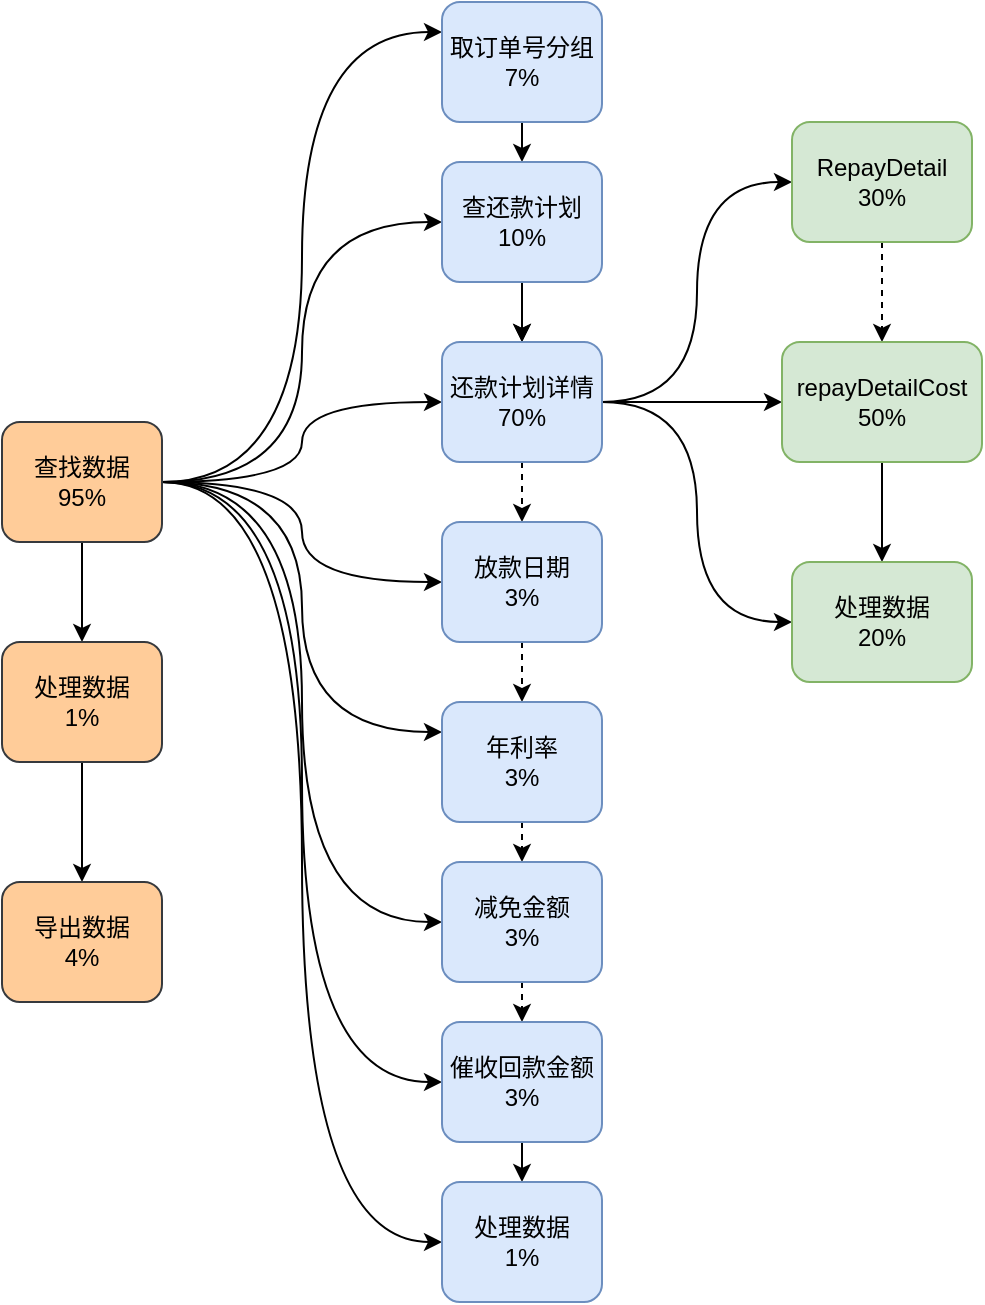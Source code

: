 <mxfile version="21.2.9" type="github">
  <diagram name="第 1 页" id="64EU-2JhXtWUbH2v4anR">
    <mxGraphModel dx="1050" dy="582" grid="1" gridSize="10" guides="1" tooltips="1" connect="1" arrows="1" fold="1" page="1" pageScale="1" pageWidth="827" pageHeight="1169" math="0" shadow="0">
      <root>
        <mxCell id="0" />
        <mxCell id="1" parent="0" />
        <mxCell id="YcL_Hn9VU11S4dy8umJO-40" style="edgeStyle=orthogonalEdgeStyle;rounded=0;orthogonalLoop=1;jettySize=auto;html=1;exitX=0.5;exitY=1;exitDx=0;exitDy=0;entryX=0.5;entryY=0;entryDx=0;entryDy=0;" edge="1" parent="1" source="YcL_Hn9VU11S4dy8umJO-1" target="YcL_Hn9VU11S4dy8umJO-2">
          <mxGeometry relative="1" as="geometry" />
        </mxCell>
        <mxCell id="YcL_Hn9VU11S4dy8umJO-57" style="edgeStyle=orthogonalEdgeStyle;orthogonalLoop=1;jettySize=auto;html=1;exitX=1;exitY=0.5;exitDx=0;exitDy=0;entryX=0;entryY=0.5;entryDx=0;entryDy=0;curved=1;" edge="1" parent="1" source="YcL_Hn9VU11S4dy8umJO-1" target="YcL_Hn9VU11S4dy8umJO-10">
          <mxGeometry relative="1" as="geometry" />
        </mxCell>
        <mxCell id="YcL_Hn9VU11S4dy8umJO-59" style="edgeStyle=orthogonalEdgeStyle;orthogonalLoop=1;jettySize=auto;html=1;exitX=1;exitY=0.5;exitDx=0;exitDy=0;entryX=0;entryY=0.25;entryDx=0;entryDy=0;curved=1;" edge="1" parent="1" source="YcL_Hn9VU11S4dy8umJO-1" target="YcL_Hn9VU11S4dy8umJO-7">
          <mxGeometry relative="1" as="geometry" />
        </mxCell>
        <mxCell id="YcL_Hn9VU11S4dy8umJO-60" style="edgeStyle=orthogonalEdgeStyle;orthogonalLoop=1;jettySize=auto;html=1;exitX=1;exitY=0.5;exitDx=0;exitDy=0;entryX=0;entryY=0.5;entryDx=0;entryDy=0;curved=1;" edge="1" parent="1" source="YcL_Hn9VU11S4dy8umJO-1" target="YcL_Hn9VU11S4dy8umJO-8">
          <mxGeometry relative="1" as="geometry" />
        </mxCell>
        <mxCell id="YcL_Hn9VU11S4dy8umJO-61" style="edgeStyle=orthogonalEdgeStyle;orthogonalLoop=1;jettySize=auto;html=1;exitX=1;exitY=0.5;exitDx=0;exitDy=0;entryX=0;entryY=0.5;entryDx=0;entryDy=0;curved=1;" edge="1" parent="1" source="YcL_Hn9VU11S4dy8umJO-1" target="YcL_Hn9VU11S4dy8umJO-9">
          <mxGeometry relative="1" as="geometry" />
        </mxCell>
        <mxCell id="YcL_Hn9VU11S4dy8umJO-62" style="edgeStyle=orthogonalEdgeStyle;orthogonalLoop=1;jettySize=auto;html=1;exitX=1;exitY=0.5;exitDx=0;exitDy=0;entryX=0;entryY=0.25;entryDx=0;entryDy=0;curved=1;" edge="1" parent="1" source="YcL_Hn9VU11S4dy8umJO-1" target="YcL_Hn9VU11S4dy8umJO-11">
          <mxGeometry relative="1" as="geometry" />
        </mxCell>
        <mxCell id="YcL_Hn9VU11S4dy8umJO-63" style="edgeStyle=orthogonalEdgeStyle;orthogonalLoop=1;jettySize=auto;html=1;exitX=1;exitY=0.5;exitDx=0;exitDy=0;entryX=0;entryY=0.5;entryDx=0;entryDy=0;curved=1;" edge="1" parent="1" source="YcL_Hn9VU11S4dy8umJO-1" target="YcL_Hn9VU11S4dy8umJO-12">
          <mxGeometry relative="1" as="geometry" />
        </mxCell>
        <mxCell id="YcL_Hn9VU11S4dy8umJO-64" style="edgeStyle=orthogonalEdgeStyle;orthogonalLoop=1;jettySize=auto;html=1;exitX=1;exitY=0.5;exitDx=0;exitDy=0;entryX=0;entryY=0.5;entryDx=0;entryDy=0;curved=1;" edge="1" parent="1" source="YcL_Hn9VU11S4dy8umJO-1" target="YcL_Hn9VU11S4dy8umJO-13">
          <mxGeometry relative="1" as="geometry" />
        </mxCell>
        <mxCell id="YcL_Hn9VU11S4dy8umJO-65" style="edgeStyle=orthogonalEdgeStyle;orthogonalLoop=1;jettySize=auto;html=1;exitX=1;exitY=0.5;exitDx=0;exitDy=0;entryX=0;entryY=0.5;entryDx=0;entryDy=0;curved=1;" edge="1" parent="1" source="YcL_Hn9VU11S4dy8umJO-1" target="YcL_Hn9VU11S4dy8umJO-29">
          <mxGeometry relative="1" as="geometry" />
        </mxCell>
        <mxCell id="YcL_Hn9VU11S4dy8umJO-1" value="&lt;font style=&quot;font-size: 12px;&quot;&gt;查找数据&lt;br&gt;95%&lt;/font&gt;" style="rounded=1;whiteSpace=wrap;html=1;shadow=0;glass=0;fillColor=#ffcc99;strokeColor=#36393d;direction=east;flipH=0;flipV=1;" vertex="1" parent="1">
          <mxGeometry x="180" y="260" width="80" height="60" as="geometry" />
        </mxCell>
        <mxCell id="YcL_Hn9VU11S4dy8umJO-41" style="edgeStyle=orthogonalEdgeStyle;rounded=0;orthogonalLoop=1;jettySize=auto;html=1;exitX=0.5;exitY=1;exitDx=0;exitDy=0;" edge="1" parent="1" source="YcL_Hn9VU11S4dy8umJO-2" target="YcL_Hn9VU11S4dy8umJO-3">
          <mxGeometry relative="1" as="geometry" />
        </mxCell>
        <mxCell id="YcL_Hn9VU11S4dy8umJO-2" value="&lt;font style=&quot;font-size: 12px;&quot;&gt;处理数据&lt;br&gt;1%&lt;/font&gt;" style="rounded=1;whiteSpace=wrap;html=1;shadow=0;glass=0;fillColor=#ffcc99;strokeColor=#36393d;direction=east;flipH=0;flipV=1;" vertex="1" parent="1">
          <mxGeometry x="180" y="370" width="80" height="60" as="geometry" />
        </mxCell>
        <mxCell id="YcL_Hn9VU11S4dy8umJO-3" value="&lt;font style=&quot;font-size: 12px;&quot;&gt;导出数据&lt;br&gt;4%&lt;/font&gt;" style="rounded=1;whiteSpace=wrap;html=1;shadow=0;glass=0;fillColor=#ffcc99;strokeColor=#36393d;direction=east;flipH=0;flipV=1;" vertex="1" parent="1">
          <mxGeometry x="180" y="490" width="80" height="60" as="geometry" />
        </mxCell>
        <mxCell id="YcL_Hn9VU11S4dy8umJO-43" style="edgeStyle=orthogonalEdgeStyle;rounded=0;orthogonalLoop=1;jettySize=auto;html=1;exitX=0.5;exitY=1;exitDx=0;exitDy=0;entryX=0.5;entryY=0;entryDx=0;entryDy=0;" edge="1" parent="1" source="YcL_Hn9VU11S4dy8umJO-7" target="YcL_Hn9VU11S4dy8umJO-8">
          <mxGeometry relative="1" as="geometry" />
        </mxCell>
        <mxCell id="YcL_Hn9VU11S4dy8umJO-7" value="取订单号分组&lt;br&gt;7%" style="rounded=1;whiteSpace=wrap;html=1;shadow=0;glass=0;fillColor=#dae8fc;strokeColor=#6c8ebf;direction=east;flipH=0;flipV=1;" vertex="1" parent="1">
          <mxGeometry x="400" y="50" width="80" height="60" as="geometry" />
        </mxCell>
        <mxCell id="YcL_Hn9VU11S4dy8umJO-44" style="edgeStyle=orthogonalEdgeStyle;rounded=0;orthogonalLoop=1;jettySize=auto;html=1;exitX=0.5;exitY=1;exitDx=0;exitDy=0;entryX=0.5;entryY=0;entryDx=0;entryDy=0;" edge="1" parent="1" source="YcL_Hn9VU11S4dy8umJO-8" target="YcL_Hn9VU11S4dy8umJO-9">
          <mxGeometry relative="1" as="geometry" />
        </mxCell>
        <mxCell id="YcL_Hn9VU11S4dy8umJO-70" value="" style="edgeStyle=orthogonalEdgeStyle;rounded=0;orthogonalLoop=1;jettySize=auto;html=1;" edge="1" parent="1" source="YcL_Hn9VU11S4dy8umJO-8" target="YcL_Hn9VU11S4dy8umJO-9">
          <mxGeometry relative="1" as="geometry" />
        </mxCell>
        <mxCell id="YcL_Hn9VU11S4dy8umJO-8" value="查还款计划&lt;br&gt;10%" style="rounded=1;whiteSpace=wrap;html=1;shadow=0;glass=0;fillColor=#dae8fc;strokeColor=#6c8ebf;direction=east;flipH=0;flipV=1;" vertex="1" parent="1">
          <mxGeometry x="400" y="130" width="80" height="60" as="geometry" />
        </mxCell>
        <mxCell id="YcL_Hn9VU11S4dy8umJO-47" style="edgeStyle=orthogonalEdgeStyle;rounded=0;orthogonalLoop=1;jettySize=auto;html=1;exitX=0.5;exitY=1;exitDx=0;exitDy=0;entryX=0.5;entryY=0;entryDx=0;entryDy=0;dashed=1;" edge="1" parent="1" source="YcL_Hn9VU11S4dy8umJO-9" target="YcL_Hn9VU11S4dy8umJO-10">
          <mxGeometry relative="1" as="geometry" />
        </mxCell>
        <mxCell id="YcL_Hn9VU11S4dy8umJO-67" style="edgeStyle=orthogonalEdgeStyle;orthogonalLoop=1;jettySize=auto;html=1;exitX=1;exitY=0.5;exitDx=0;exitDy=0;entryX=0;entryY=0.5;entryDx=0;entryDy=0;curved=1;" edge="1" parent="1" source="YcL_Hn9VU11S4dy8umJO-9" target="YcL_Hn9VU11S4dy8umJO-21">
          <mxGeometry relative="1" as="geometry" />
        </mxCell>
        <mxCell id="YcL_Hn9VU11S4dy8umJO-68" style="edgeStyle=orthogonalEdgeStyle;rounded=0;orthogonalLoop=1;jettySize=auto;html=1;exitX=1;exitY=0.5;exitDx=0;exitDy=0;entryX=0;entryY=0.5;entryDx=0;entryDy=0;" edge="1" parent="1" source="YcL_Hn9VU11S4dy8umJO-9" target="YcL_Hn9VU11S4dy8umJO-22">
          <mxGeometry relative="1" as="geometry" />
        </mxCell>
        <mxCell id="YcL_Hn9VU11S4dy8umJO-69" style="edgeStyle=orthogonalEdgeStyle;orthogonalLoop=1;jettySize=auto;html=1;exitX=1;exitY=0.5;exitDx=0;exitDy=0;entryX=0;entryY=0.5;entryDx=0;entryDy=0;curved=1;" edge="1" parent="1" source="YcL_Hn9VU11S4dy8umJO-9" target="YcL_Hn9VU11S4dy8umJO-23">
          <mxGeometry relative="1" as="geometry" />
        </mxCell>
        <mxCell id="YcL_Hn9VU11S4dy8umJO-9" value="还款计划详情&lt;br&gt;70%" style="rounded=1;whiteSpace=wrap;html=1;shadow=0;glass=0;fillColor=#dae8fc;strokeColor=#6c8ebf;direction=east;flipH=0;flipV=1;" vertex="1" parent="1">
          <mxGeometry x="400" y="220" width="80" height="60" as="geometry" />
        </mxCell>
        <mxCell id="YcL_Hn9VU11S4dy8umJO-48" style="edgeStyle=orthogonalEdgeStyle;rounded=0;orthogonalLoop=1;jettySize=auto;html=1;exitX=0.5;exitY=1;exitDx=0;exitDy=0;entryX=0.5;entryY=0;entryDx=0;entryDy=0;dashed=1;" edge="1" parent="1" source="YcL_Hn9VU11S4dy8umJO-10" target="YcL_Hn9VU11S4dy8umJO-11">
          <mxGeometry relative="1" as="geometry" />
        </mxCell>
        <mxCell id="YcL_Hn9VU11S4dy8umJO-10" value="放款日期&lt;br&gt;3%" style="rounded=1;whiteSpace=wrap;html=1;shadow=0;glass=0;fillColor=#dae8fc;strokeColor=#6c8ebf;direction=east;flipH=0;flipV=1;" vertex="1" parent="1">
          <mxGeometry x="400" y="310" width="80" height="60" as="geometry" />
        </mxCell>
        <mxCell id="YcL_Hn9VU11S4dy8umJO-49" style="edgeStyle=orthogonalEdgeStyle;rounded=0;orthogonalLoop=1;jettySize=auto;html=1;exitX=0.5;exitY=1;exitDx=0;exitDy=0;entryX=0.5;entryY=0;entryDx=0;entryDy=0;dashed=1;" edge="1" parent="1" source="YcL_Hn9VU11S4dy8umJO-11" target="YcL_Hn9VU11S4dy8umJO-12">
          <mxGeometry relative="1" as="geometry" />
        </mxCell>
        <mxCell id="YcL_Hn9VU11S4dy8umJO-11" value="年利率&lt;br&gt;3%" style="rounded=1;whiteSpace=wrap;html=1;shadow=0;glass=0;fillColor=#dae8fc;strokeColor=#6c8ebf;direction=east;flipH=0;flipV=1;" vertex="1" parent="1">
          <mxGeometry x="400" y="400" width="80" height="60" as="geometry" />
        </mxCell>
        <mxCell id="YcL_Hn9VU11S4dy8umJO-50" style="edgeStyle=orthogonalEdgeStyle;rounded=0;orthogonalLoop=1;jettySize=auto;html=1;exitX=0.5;exitY=1;exitDx=0;exitDy=0;entryX=0.5;entryY=0;entryDx=0;entryDy=0;dashed=1;" edge="1" parent="1" source="YcL_Hn9VU11S4dy8umJO-12" target="YcL_Hn9VU11S4dy8umJO-13">
          <mxGeometry relative="1" as="geometry" />
        </mxCell>
        <mxCell id="YcL_Hn9VU11S4dy8umJO-12" value="减免金额&lt;br&gt;3%" style="rounded=1;whiteSpace=wrap;html=1;shadow=0;glass=0;fillColor=#dae8fc;strokeColor=#6c8ebf;direction=east;flipH=0;flipV=1;" vertex="1" parent="1">
          <mxGeometry x="400" y="480" width="80" height="60" as="geometry" />
        </mxCell>
        <mxCell id="YcL_Hn9VU11S4dy8umJO-51" style="edgeStyle=orthogonalEdgeStyle;rounded=0;orthogonalLoop=1;jettySize=auto;html=1;exitX=0.5;exitY=1;exitDx=0;exitDy=0;entryX=0.5;entryY=0;entryDx=0;entryDy=0;" edge="1" parent="1" source="YcL_Hn9VU11S4dy8umJO-13" target="YcL_Hn9VU11S4dy8umJO-29">
          <mxGeometry relative="1" as="geometry" />
        </mxCell>
        <mxCell id="YcL_Hn9VU11S4dy8umJO-13" value="催收回款金额&lt;br&gt;3%" style="rounded=1;whiteSpace=wrap;html=1;shadow=0;glass=0;fillColor=#dae8fc;strokeColor=#6c8ebf;direction=east;flipH=0;flipV=1;" vertex="1" parent="1">
          <mxGeometry x="400" y="560" width="80" height="60" as="geometry" />
        </mxCell>
        <mxCell id="YcL_Hn9VU11S4dy8umJO-71" style="edgeStyle=orthogonalEdgeStyle;rounded=0;orthogonalLoop=1;jettySize=auto;html=1;exitX=0.5;exitY=1;exitDx=0;exitDy=0;entryX=0.5;entryY=0;entryDx=0;entryDy=0;dashed=1;" edge="1" parent="1" source="YcL_Hn9VU11S4dy8umJO-21" target="YcL_Hn9VU11S4dy8umJO-22">
          <mxGeometry relative="1" as="geometry" />
        </mxCell>
        <mxCell id="YcL_Hn9VU11S4dy8umJO-21" value="RepayDetail&lt;br&gt;30%" style="rounded=1;whiteSpace=wrap;html=1;shadow=0;glass=0;fillColor=#d5e8d4;strokeColor=#82b366;direction=east;flipH=0;flipV=1;" vertex="1" parent="1">
          <mxGeometry x="575" y="110" width="90" height="60" as="geometry" />
        </mxCell>
        <mxCell id="YcL_Hn9VU11S4dy8umJO-72" style="edgeStyle=orthogonalEdgeStyle;rounded=0;orthogonalLoop=1;jettySize=auto;html=1;exitX=0.5;exitY=1;exitDx=0;exitDy=0;entryX=0.5;entryY=0;entryDx=0;entryDy=0;" edge="1" parent="1" source="YcL_Hn9VU11S4dy8umJO-22" target="YcL_Hn9VU11S4dy8umJO-23">
          <mxGeometry relative="1" as="geometry" />
        </mxCell>
        <mxCell id="YcL_Hn9VU11S4dy8umJO-22" value="repayDetailCost&lt;br&gt;50%" style="rounded=1;whiteSpace=wrap;html=1;shadow=0;glass=0;fillColor=#d5e8d4;strokeColor=#82b366;direction=east;flipH=0;flipV=1;" vertex="1" parent="1">
          <mxGeometry x="570" y="220" width="100" height="60" as="geometry" />
        </mxCell>
        <mxCell id="YcL_Hn9VU11S4dy8umJO-23" value="&lt;font style=&quot;font-size: 12px;&quot;&gt;处理数据&lt;br&gt;20%&lt;br&gt;&lt;/font&gt;" style="rounded=1;whiteSpace=wrap;html=1;shadow=0;glass=0;fillColor=#d5e8d4;strokeColor=#82b366;direction=east;flipH=0;flipV=1;" vertex="1" parent="1">
          <mxGeometry x="575" y="330" width="90" height="60" as="geometry" />
        </mxCell>
        <mxCell id="YcL_Hn9VU11S4dy8umJO-29" value="处理数据&lt;br&gt;1%" style="rounded=1;whiteSpace=wrap;html=1;shadow=0;glass=0;fillColor=#dae8fc;strokeColor=#6c8ebf;direction=east;flipH=0;flipV=1;" vertex="1" parent="1">
          <mxGeometry x="400" y="640" width="80" height="60" as="geometry" />
        </mxCell>
      </root>
    </mxGraphModel>
  </diagram>
</mxfile>
